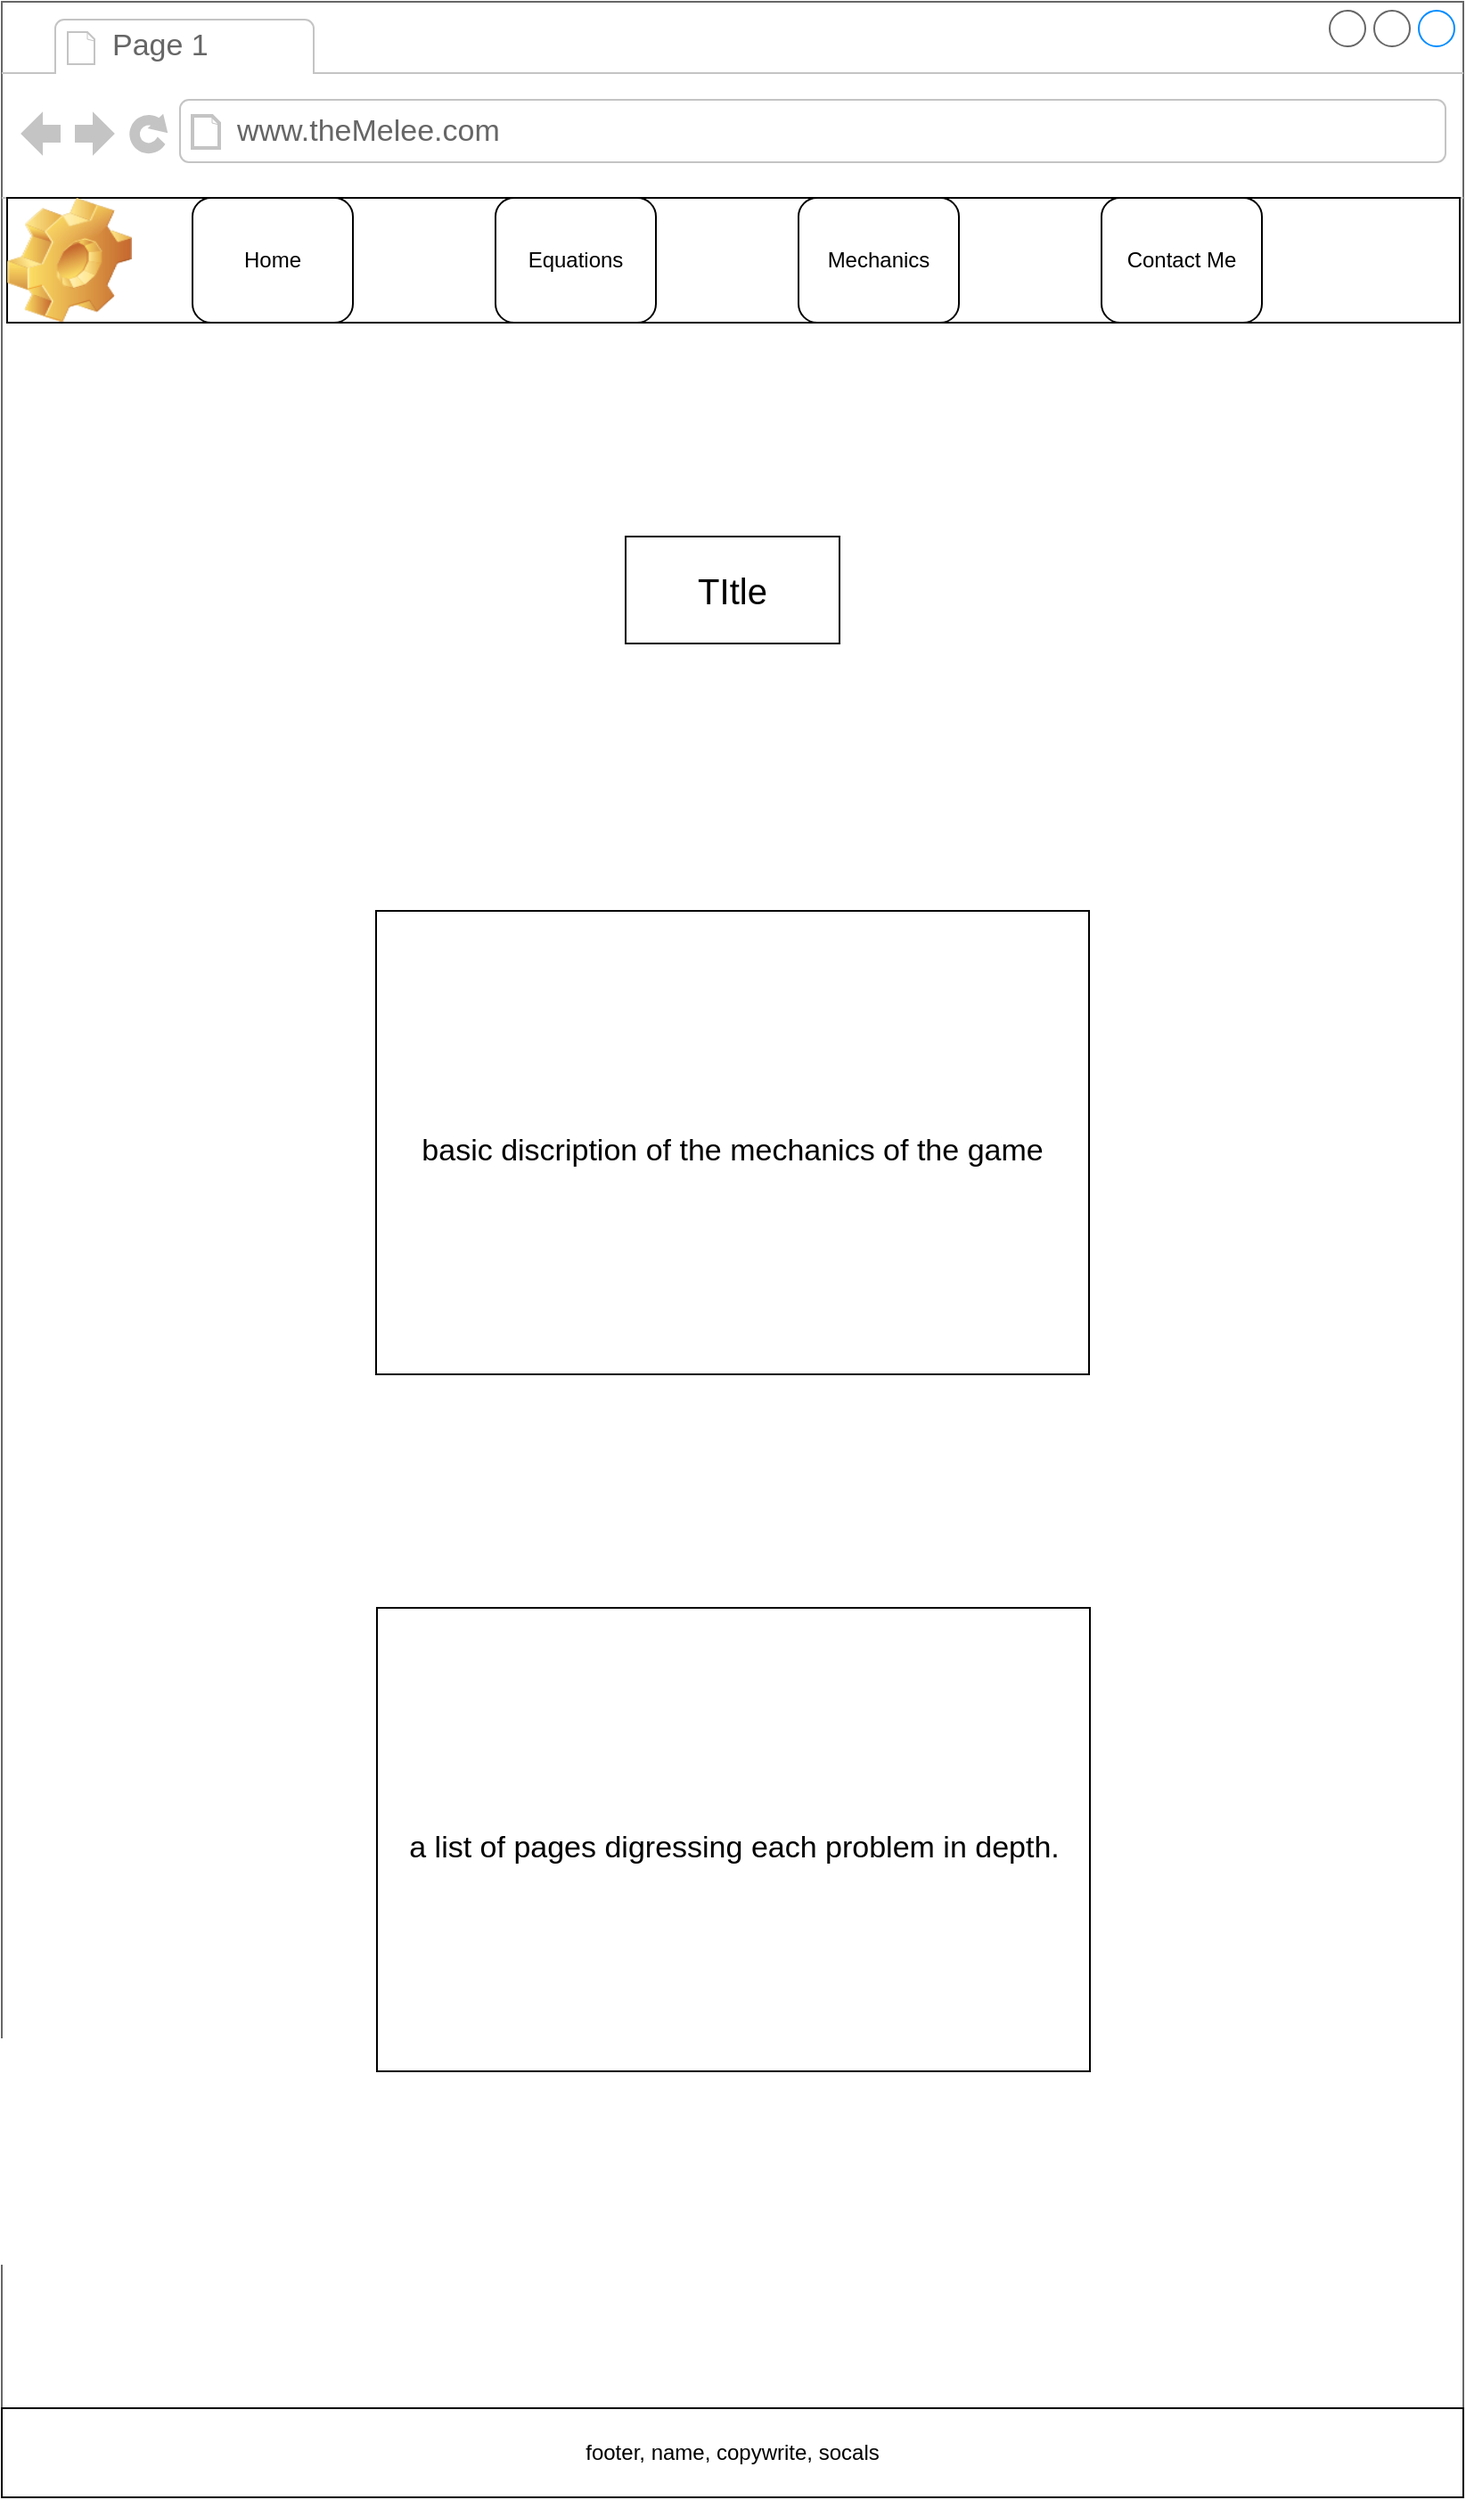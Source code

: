 <mxfile version="20.5.3" type="github">
  <diagram name="Page-1" id="f1b7ffb7-ca1e-a977-7cf5-a751b3c06c05">
    <mxGraphModel dx="1117" dy="3089" grid="1" gridSize="10" guides="1" tooltips="1" connect="1" arrows="1" fold="1" page="1" pageScale="1" pageWidth="826" pageHeight="1169" background="none" math="0" shadow="0">
      <root>
        <mxCell id="0" />
        <mxCell id="1" parent="0" />
        <mxCell id="hYHCOX4SdHEW-8E3aXi9-61" value="" style="strokeWidth=1;shadow=0;dashed=0;align=center;html=1;shape=mxgraph.mockup.containers.browserWindow;rSize=0;strokeColor=#666666;strokeColor2=#008cff;strokeColor3=#c4c4c4;mainText=,;recursiveResize=0;movable=0;" parent="1" vertex="1">
          <mxGeometry x="3" y="-2330" width="820" height="1400" as="geometry" />
        </mxCell>
        <mxCell id="hYHCOX4SdHEW-8E3aXi9-62" value="Page 1" style="strokeWidth=1;shadow=0;dashed=0;align=center;html=1;shape=mxgraph.mockup.containers.anchor;fontSize=17;fontColor=#666666;align=left;" parent="hYHCOX4SdHEW-8E3aXi9-61" vertex="1">
          <mxGeometry x="60" y="12" width="110" height="26" as="geometry" />
        </mxCell>
        <mxCell id="hYHCOX4SdHEW-8E3aXi9-63" value="www.theMelee.com" style="strokeWidth=1;shadow=0;dashed=0;align=center;html=1;shape=mxgraph.mockup.containers.anchor;rSize=0;fontSize=17;fontColor=#666666;align=left;" parent="hYHCOX4SdHEW-8E3aXi9-61" vertex="1">
          <mxGeometry x="130" y="60" width="250" height="26" as="geometry" />
        </mxCell>
        <mxCell id="hYHCOX4SdHEW-8E3aXi9-64" value="" style="rounded=0;whiteSpace=wrap;html=1;" parent="hYHCOX4SdHEW-8E3aXi9-61" vertex="1">
          <mxGeometry x="3" y="110" width="815" height="70" as="geometry" />
        </mxCell>
        <mxCell id="hYHCOX4SdHEW-8E3aXi9-65" value="" style="shape=image;html=1;verticalLabelPosition=bottom;verticalAlign=top;imageAspect=0;image=img/clipart/Gear_128x128.png" parent="hYHCOX4SdHEW-8E3aXi9-61" vertex="1">
          <mxGeometry x="3" y="110" width="70" height="70" as="geometry" />
        </mxCell>
        <mxCell id="hYHCOX4SdHEW-8E3aXi9-71" value="&lt;div&gt;Home&lt;/div&gt;" style="rounded=1;whiteSpace=wrap;html=1;" parent="1" vertex="1">
          <mxGeometry x="110" y="-2220" width="90" height="70" as="geometry" />
        </mxCell>
        <mxCell id="hYHCOX4SdHEW-8E3aXi9-72" value="Equations" style="rounded=1;whiteSpace=wrap;html=1;" parent="1" vertex="1">
          <mxGeometry x="280" y="-2220" width="90" height="70" as="geometry" />
        </mxCell>
        <mxCell id="hYHCOX4SdHEW-8E3aXi9-73" value="Mechanics" style="rounded=1;whiteSpace=wrap;html=1;" parent="1" vertex="1">
          <mxGeometry x="450" y="-2220" width="90" height="70" as="geometry" />
        </mxCell>
        <mxCell id="hYHCOX4SdHEW-8E3aXi9-74" value="&lt;div&gt;Contact Me&lt;/div&gt;" style="rounded=1;whiteSpace=wrap;html=1;" parent="1" vertex="1">
          <mxGeometry x="620" y="-2220" width="90" height="70" as="geometry" />
        </mxCell>
        <mxCell id="iXbRLEoNrGCKIZ_gl17g-1" value="&lt;font style=&quot;font-size: 17px;&quot;&gt;basic discription of the mechanics of the game&lt;/font&gt;" style="rounded=0;whiteSpace=wrap;html=1;fontSize=28;fillColor=none;" vertex="1" parent="1">
          <mxGeometry x="213" y="-1820" width="400" height="260" as="geometry" />
        </mxCell>
        <mxCell id="iXbRLEoNrGCKIZ_gl17g-2" value="&lt;font style=&quot;font-size: 20px;&quot;&gt;TItle&lt;/font&gt;" style="rounded=0;whiteSpace=wrap;html=1;" vertex="1" parent="1">
          <mxGeometry x="353" y="-2030" width="120" height="60" as="geometry" />
        </mxCell>
        <mxCell id="iXbRLEoNrGCKIZ_gl17g-3" value="&lt;font style=&quot;font-size: 17px;&quot;&gt;a list of pages digressing each problem in depth.&lt;/font&gt;" style="rounded=0;whiteSpace=wrap;html=1;fontSize=28;fillColor=none;" vertex="1" parent="1">
          <mxGeometry x="213.5" y="-1429" width="400" height="260" as="geometry" />
        </mxCell>
        <mxCell id="iXbRLEoNrGCKIZ_gl17g-4" value="&lt;div&gt;footer, name, copywrite, socals&lt;/div&gt;" style="rounded=0;whiteSpace=wrap;html=1;" vertex="1" parent="1">
          <mxGeometry x="3" y="-980" width="820" height="50" as="geometry" />
        </mxCell>
      </root>
    </mxGraphModel>
  </diagram>
</mxfile>
